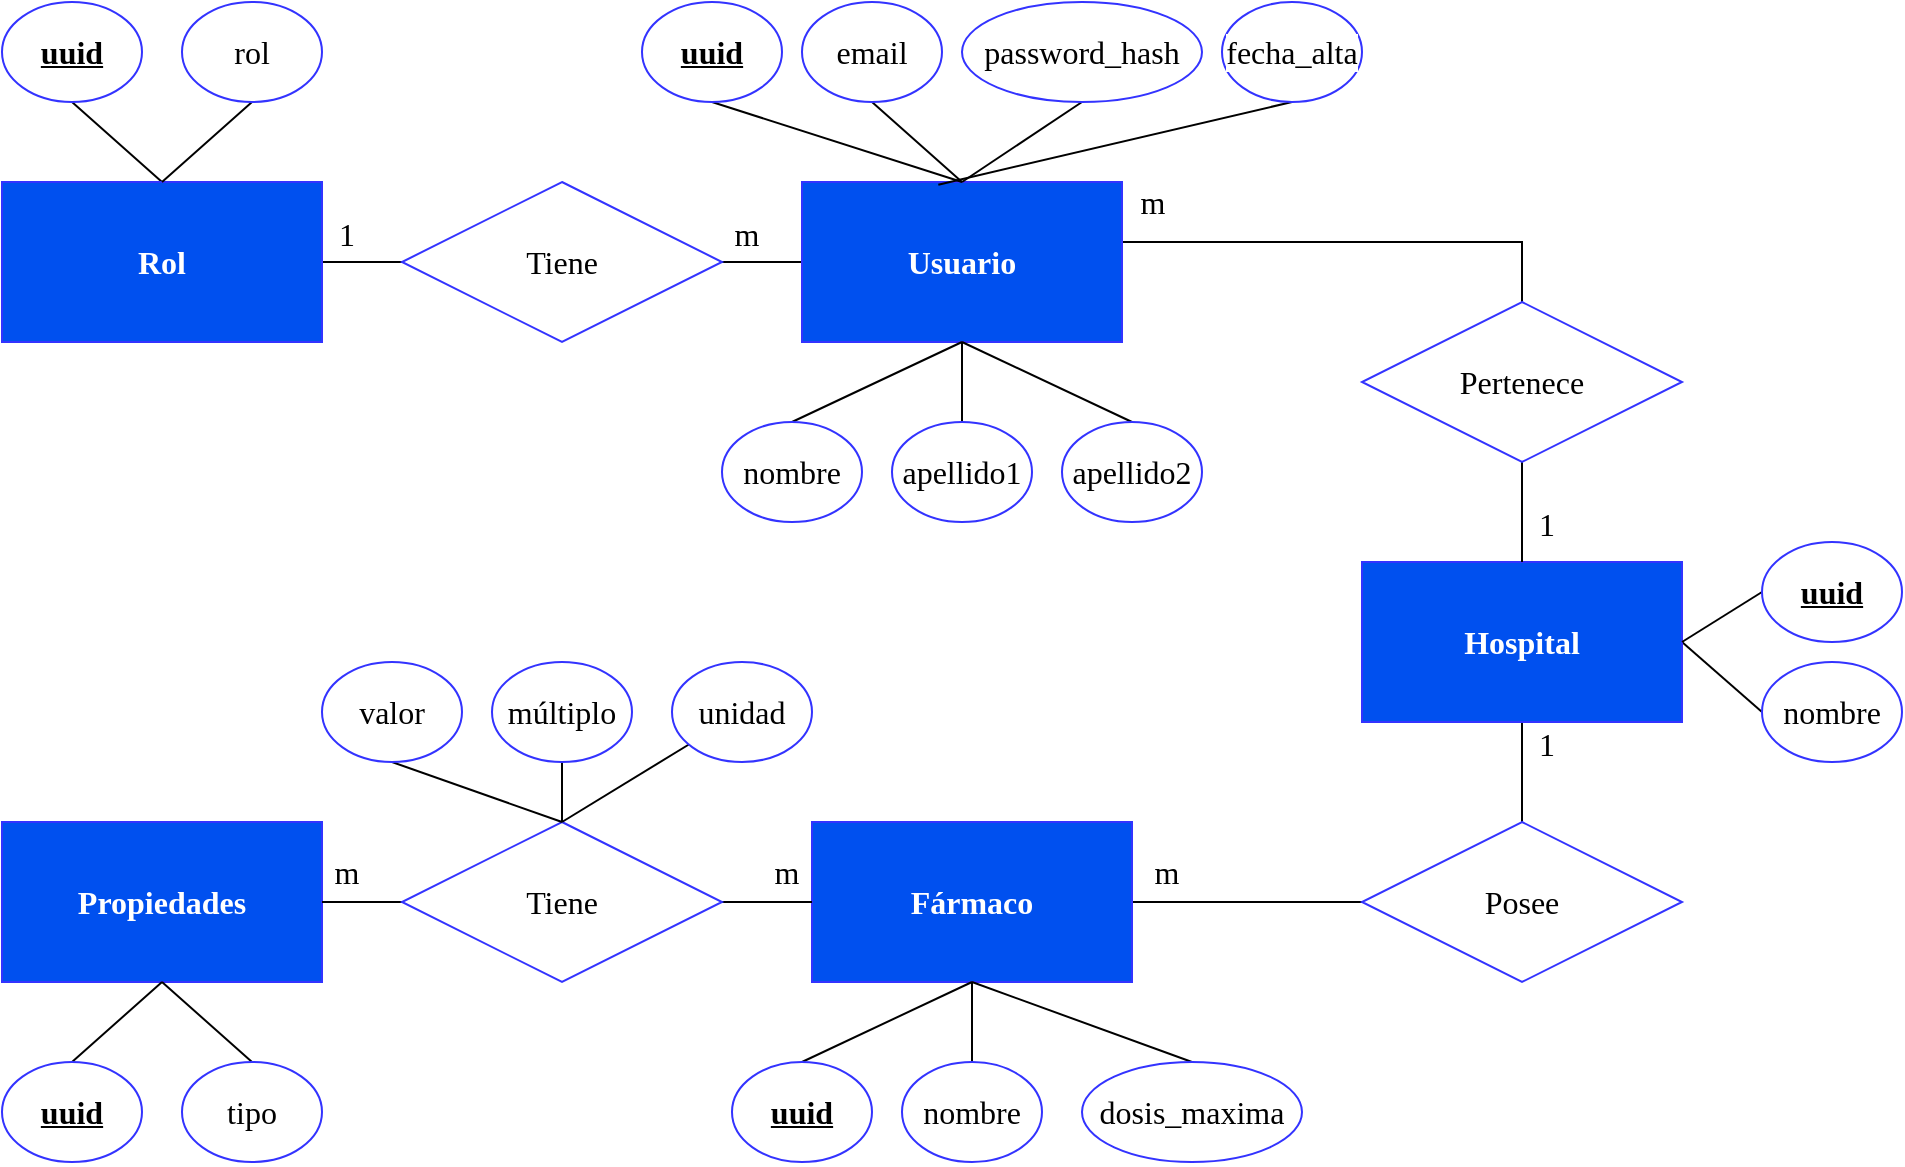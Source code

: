 <mxfile version="18.1.2" type="github">
  <diagram id="oiCxlsJyy77xaSjBRhsr" name="Page-1">
    <mxGraphModel dx="1372" dy="702" grid="1" gridSize="10" guides="1" tooltips="1" connect="1" arrows="1" fold="1" page="1" pageScale="1" pageWidth="1169" pageHeight="827" background="#ffffff" math="0" shadow="0">
      <root>
        <mxCell id="0" />
        <mxCell id="1" parent="0" />
        <mxCell id="qVGGXMiODCfk0jNXhs8Z-45" style="edgeStyle=orthogonalEdgeStyle;rounded=0;orthogonalLoop=1;jettySize=auto;html=1;entryX=0.5;entryY=0;entryDx=0;entryDy=0;fontFamily=PalatinoLinotype;fontSource=http%3A%2F%2Ffonts.cdnfonts.com%2Fcss%2Fpalatino-linotype;fontSize=16;fontColor=#000000;endArrow=none;endFill=0;" parent="1" source="qVGGXMiODCfk0jNXhs8Z-1" target="qVGGXMiODCfk0jNXhs8Z-7" edge="1">
          <mxGeometry relative="1" as="geometry">
            <Array as="points">
              <mxPoint x="800" y="190" />
            </Array>
          </mxGeometry>
        </mxCell>
        <mxCell id="qVGGXMiODCfk0jNXhs8Z-63" value="m" style="edgeLabel;html=1;align=center;verticalAlign=middle;resizable=0;points=[];fontSize=16;fontFamily=PalatinoLinotype;fontColor=#000000;" parent="qVGGXMiODCfk0jNXhs8Z-45" vertex="1" connectable="0">
          <mxGeometry x="-0.809" y="5" relative="1" as="geometry">
            <mxPoint x="-7" y="-15" as="offset" />
          </mxGeometry>
        </mxCell>
        <mxCell id="qVGGXMiODCfk0jNXhs8Z-93" style="edgeStyle=none;rounded=0;orthogonalLoop=1;jettySize=auto;html=1;entryX=1;entryY=0.5;entryDx=0;entryDy=0;fontFamily=PalatinoLinotype;fontSource=http%3A%2F%2Ffonts.cdnfonts.com%2Fcss%2Fpalatino-linotype;fontSize=16;fontColor=#000000;endArrow=none;endFill=0;" parent="1" source="qVGGXMiODCfk0jNXhs8Z-1" target="qVGGXMiODCfk0jNXhs8Z-24" edge="1">
          <mxGeometry relative="1" as="geometry" />
        </mxCell>
        <mxCell id="qVGGXMiODCfk0jNXhs8Z-1" value="&lt;font style=&quot;font-size: 16px;&quot;&gt;Usuario&lt;/font&gt;" style="rounded=0;whiteSpace=wrap;html=1;fontFamily=PalatinoLinotype;fontSource=http%3A%2F%2Ffonts.cdnfonts.com%2Fcss%2Fpalatino-linotype;fontStyle=1;fontSize=16;fillColor=#0050ef;fontColor=#ffffff;strokeColor=#3333FF;" parent="1" vertex="1">
          <mxGeometry x="440" y="160" width="160" height="80" as="geometry" />
        </mxCell>
        <mxCell id="qVGGXMiODCfk0jNXhs8Z-47" style="rounded=0;orthogonalLoop=1;jettySize=auto;html=1;exitX=0.5;exitY=1;exitDx=0;exitDy=0;entryX=0.5;entryY=0;entryDx=0;entryDy=0;fontFamily=PalatinoLinotype;fontSource=http%3A%2F%2Ffonts.cdnfonts.com%2Fcss%2Fpalatino-linotype;fontSize=16;fontColor=#000000;endArrow=none;endFill=0;" parent="1" source="qVGGXMiODCfk0jNXhs8Z-3" target="qVGGXMiODCfk0jNXhs8Z-8" edge="1">
          <mxGeometry relative="1" as="geometry" />
        </mxCell>
        <mxCell id="qVGGXMiODCfk0jNXhs8Z-61" style="edgeStyle=none;rounded=0;orthogonalLoop=1;jettySize=auto;html=1;entryX=0;entryY=0.5;entryDx=0;entryDy=0;fontFamily=PalatinoLinotype;fontSource=http%3A%2F%2Ffonts.cdnfonts.com%2Fcss%2Fpalatino-linotype;fontSize=16;fontColor=#000000;endArrow=none;endFill=0;exitX=1;exitY=0.5;exitDx=0;exitDy=0;" parent="1" source="qVGGXMiODCfk0jNXhs8Z-3" target="qVGGXMiODCfk0jNXhs8Z-26" edge="1">
          <mxGeometry relative="1" as="geometry" />
        </mxCell>
        <mxCell id="qVGGXMiODCfk0jNXhs8Z-3" value="&lt;font style=&quot;font-size: 16px;&quot;&gt;Hospital&lt;/font&gt;" style="rounded=0;whiteSpace=wrap;html=1;fontFamily=PalatinoLinotype;fontSource=http%3A%2F%2Ffonts.cdnfonts.com%2Fcss%2Fpalatino-linotype;fontStyle=1;fontSize=16;fillColor=#0050ef;fontColor=#ffffff;strokeColor=#3333FF;" parent="1" vertex="1">
          <mxGeometry x="720" y="350" width="160" height="80" as="geometry" />
        </mxCell>
        <mxCell id="qVGGXMiODCfk0jNXhs8Z-49" style="edgeStyle=elbowEdgeStyle;rounded=0;orthogonalLoop=1;jettySize=auto;html=1;fontFamily=PalatinoLinotype;fontSource=http%3A%2F%2Ffonts.cdnfonts.com%2Fcss%2Fpalatino-linotype;fontSize=16;fontColor=#000000;endArrow=none;endFill=0;" parent="1" source="qVGGXMiODCfk0jNXhs8Z-4" edge="1">
          <mxGeometry relative="1" as="geometry">
            <mxPoint x="800.0" y="500" as="targetPoint" />
            <Array as="points">
              <mxPoint x="800" y="520" />
            </Array>
          </mxGeometry>
        </mxCell>
        <mxCell id="qVGGXMiODCfk0jNXhs8Z-4" value="&lt;font style=&quot;font-size: 16px;&quot;&gt;Fármaco&lt;/font&gt;" style="rounded=0;whiteSpace=wrap;html=1;fontFamily=PalatinoLinotype;fontSource=http%3A%2F%2Ffonts.cdnfonts.com%2Fcss%2Fpalatino-linotype;fontStyle=1;fontSize=16;fillColor=#0050ef;fontColor=#ffffff;strokeColor=#3333FF;" parent="1" vertex="1">
          <mxGeometry x="445" y="480" width="160" height="80" as="geometry" />
        </mxCell>
        <mxCell id="qVGGXMiODCfk0jNXhs8Z-5" value="&lt;font style=&quot;font-size: 16px;&quot;&gt;Propiedades&lt;/font&gt;" style="rounded=0;whiteSpace=wrap;html=1;fontFamily=PalatinoLinotype;fontSource=http%3A%2F%2Ffonts.cdnfonts.com%2Fcss%2Fpalatino-linotype;fontStyle=1;fontSize=16;fillColor=#0050ef;fontColor=#ffffff;strokeColor=#3333FF;" parent="1" vertex="1">
          <mxGeometry x="40" y="480" width="160" height="80" as="geometry" />
        </mxCell>
        <mxCell id="qVGGXMiODCfk0jNXhs8Z-46" style="edgeStyle=orthogonalEdgeStyle;rounded=0;orthogonalLoop=1;jettySize=auto;html=1;exitX=0.5;exitY=1;exitDx=0;exitDy=0;entryX=0.5;entryY=0;entryDx=0;entryDy=0;fontFamily=PalatinoLinotype;fontSource=http%3A%2F%2Ffonts.cdnfonts.com%2Fcss%2Fpalatino-linotype;fontSize=16;fontColor=#000000;endArrow=none;endFill=0;" parent="1" source="qVGGXMiODCfk0jNXhs8Z-7" target="qVGGXMiODCfk0jNXhs8Z-3" edge="1">
          <mxGeometry relative="1" as="geometry" />
        </mxCell>
        <mxCell id="qVGGXMiODCfk0jNXhs8Z-7" value="Pertenece" style="rhombus;whiteSpace=wrap;html=1;labelBackgroundColor=#FFFFFF;fontFamily=PalatinoLinotype;fontSource=http%3A%2F%2Ffonts.cdnfonts.com%2Fcss%2Fpalatino-linotype;fontSize=16;fontColor=#000000;strokeColor=#3333FF;" parent="1" vertex="1">
          <mxGeometry x="720" y="220" width="160" height="80" as="geometry" />
        </mxCell>
        <mxCell id="qVGGXMiODCfk0jNXhs8Z-8" value="Posee" style="rhombus;whiteSpace=wrap;html=1;labelBackgroundColor=#FFFFFF;fontFamily=PalatinoLinotype;fontSource=http%3A%2F%2Ffonts.cdnfonts.com%2Fcss%2Fpalatino-linotype;fontSize=16;fontColor=#000000;strokeColor=#3333FF;" parent="1" vertex="1">
          <mxGeometry x="720" y="480" width="160" height="80" as="geometry" />
        </mxCell>
        <mxCell id="qVGGXMiODCfk0jNXhs8Z-50" style="edgeStyle=elbowEdgeStyle;rounded=0;orthogonalLoop=1;jettySize=auto;html=1;exitX=1;exitY=0.5;exitDx=0;exitDy=0;fontFamily=PalatinoLinotype;fontSource=http%3A%2F%2Ffonts.cdnfonts.com%2Fcss%2Fpalatino-linotype;fontSize=16;fontColor=#000000;endArrow=none;endFill=0;" parent="1" source="qVGGXMiODCfk0jNXhs8Z-9" target="qVGGXMiODCfk0jNXhs8Z-4" edge="1">
          <mxGeometry relative="1" as="geometry" />
        </mxCell>
        <mxCell id="qVGGXMiODCfk0jNXhs8Z-51" style="edgeStyle=elbowEdgeStyle;rounded=0;orthogonalLoop=1;jettySize=auto;html=1;exitX=0;exitY=0.5;exitDx=0;exitDy=0;entryX=1;entryY=0.5;entryDx=0;entryDy=0;fontFamily=PalatinoLinotype;fontSource=http%3A%2F%2Ffonts.cdnfonts.com%2Fcss%2Fpalatino-linotype;fontSize=16;fontColor=#000000;endArrow=none;endFill=0;" parent="1" source="qVGGXMiODCfk0jNXhs8Z-9" target="qVGGXMiODCfk0jNXhs8Z-5" edge="1">
          <mxGeometry relative="1" as="geometry" />
        </mxCell>
        <mxCell id="qVGGXMiODCfk0jNXhs8Z-9" value="Tiene" style="rhombus;whiteSpace=wrap;html=1;labelBackgroundColor=#FFFFFF;fontFamily=PalatinoLinotype;fontSource=http%3A%2F%2Ffonts.cdnfonts.com%2Fcss%2Fpalatino-linotype;fontSize=16;fontColor=#000000;strokeColor=#3333FF;" parent="1" vertex="1">
          <mxGeometry x="240" y="480" width="160" height="80" as="geometry" />
        </mxCell>
        <mxCell id="qVGGXMiODCfk0jNXhs8Z-65" style="edgeStyle=none;rounded=0;orthogonalLoop=1;jettySize=auto;html=1;exitX=0.5;exitY=0;exitDx=0;exitDy=0;entryX=0.5;entryY=1;entryDx=0;entryDy=0;fontFamily=PalatinoLinotype;fontSource=http%3A%2F%2Ffonts.cdnfonts.com%2Fcss%2Fpalatino-linotype;fontSize=16;fontColor=#000000;endArrow=none;endFill=0;" parent="1" source="qVGGXMiODCfk0jNXhs8Z-11" target="qVGGXMiODCfk0jNXhs8Z-4" edge="1">
          <mxGeometry relative="1" as="geometry" />
        </mxCell>
        <mxCell id="qVGGXMiODCfk0jNXhs8Z-11" value="uuid" style="ellipse;whiteSpace=wrap;html=1;labelBackgroundColor=#FFFFFF;fontFamily=PalatinoLinotype;fontSource=http%3A%2F%2Ffonts.cdnfonts.com%2Fcss%2Fpalatino-linotype;fontSize=16;fontColor=#000000;strokeColor=#3333FF;fontStyle=5" parent="1" vertex="1">
          <mxGeometry x="405" y="600" width="70" height="50" as="geometry" />
        </mxCell>
        <mxCell id="qVGGXMiODCfk0jNXhs8Z-56" style="edgeStyle=none;rounded=0;orthogonalLoop=1;jettySize=auto;html=1;exitX=0.5;exitY=0;exitDx=0;exitDy=0;entryX=0.5;entryY=1;entryDx=0;entryDy=0;fontFamily=PalatinoLinotype;fontSource=http%3A%2F%2Ffonts.cdnfonts.com%2Fcss%2Fpalatino-linotype;fontSize=16;fontColor=#000000;endArrow=none;endFill=0;" parent="1" source="qVGGXMiODCfk0jNXhs8Z-12" target="qVGGXMiODCfk0jNXhs8Z-5" edge="1">
          <mxGeometry relative="1" as="geometry" />
        </mxCell>
        <mxCell id="qVGGXMiODCfk0jNXhs8Z-12" value="uuid" style="ellipse;whiteSpace=wrap;html=1;labelBackgroundColor=#FFFFFF;fontFamily=PalatinoLinotype;fontSource=http%3A%2F%2Ffonts.cdnfonts.com%2Fcss%2Fpalatino-linotype;fontSize=16;fontColor=#000000;strokeColor=#3333FF;fontStyle=5" parent="1" vertex="1">
          <mxGeometry x="40" y="600" width="70" height="50" as="geometry" />
        </mxCell>
        <mxCell id="qVGGXMiODCfk0jNXhs8Z-31" style="edgeStyle=none;rounded=0;orthogonalLoop=1;jettySize=auto;html=1;exitX=0.5;exitY=1;exitDx=0;exitDy=0;entryX=0.5;entryY=0;entryDx=0;entryDy=0;fontFamily=PalatinoLinotype;fontSource=http%3A%2F%2Ffonts.cdnfonts.com%2Fcss%2Fpalatino-linotype;fontSize=16;fontColor=#000000;endArrow=none;endFill=0;" parent="1" source="qVGGXMiODCfk0jNXhs8Z-13" target="qVGGXMiODCfk0jNXhs8Z-1" edge="1">
          <mxGeometry relative="1" as="geometry" />
        </mxCell>
        <mxCell id="qVGGXMiODCfk0jNXhs8Z-13" value="uuid" style="ellipse;whiteSpace=wrap;html=1;labelBackgroundColor=#FFFFFF;fontFamily=PalatinoLinotype;fontSource=http%3A%2F%2Ffonts.cdnfonts.com%2Fcss%2Fpalatino-linotype;fontSize=16;fontColor=#000000;strokeColor=#3333FF;fontStyle=5" parent="1" vertex="1">
          <mxGeometry x="360" y="70" width="70" height="50" as="geometry" />
        </mxCell>
        <mxCell id="qVGGXMiODCfk0jNXhs8Z-62" style="edgeStyle=none;rounded=0;orthogonalLoop=1;jettySize=auto;html=1;exitX=0;exitY=0.5;exitDx=0;exitDy=0;fontFamily=PalatinoLinotype;fontSource=http%3A%2F%2Ffonts.cdnfonts.com%2Fcss%2Fpalatino-linotype;fontSize=16;fontColor=#000000;endArrow=none;endFill=0;entryX=1;entryY=0.5;entryDx=0;entryDy=0;" parent="1" source="qVGGXMiODCfk0jNXhs8Z-14" target="qVGGXMiODCfk0jNXhs8Z-3" edge="1">
          <mxGeometry relative="1" as="geometry">
            <mxPoint x="880" y="360" as="targetPoint" />
          </mxGeometry>
        </mxCell>
        <mxCell id="qVGGXMiODCfk0jNXhs8Z-14" value="uuid" style="ellipse;whiteSpace=wrap;html=1;labelBackgroundColor=#FFFFFF;fontFamily=PalatinoLinotype;fontSource=http%3A%2F%2Ffonts.cdnfonts.com%2Fcss%2Fpalatino-linotype;fontSize=16;fontColor=#000000;strokeColor=#3333FF;fontStyle=5" parent="1" vertex="1">
          <mxGeometry x="920" y="340" width="70" height="50" as="geometry" />
        </mxCell>
        <mxCell id="qVGGXMiODCfk0jNXhs8Z-37" style="edgeStyle=none;rounded=0;orthogonalLoop=1;jettySize=auto;html=1;exitX=0.5;exitY=0;exitDx=0;exitDy=0;fontFamily=PalatinoLinotype;fontSource=http%3A%2F%2Ffonts.cdnfonts.com%2Fcss%2Fpalatino-linotype;fontSize=16;fontColor=#000000;endArrow=none;endFill=0;entryX=0.5;entryY=1;entryDx=0;entryDy=0;" parent="1" source="qVGGXMiODCfk0jNXhs8Z-16" target="qVGGXMiODCfk0jNXhs8Z-1" edge="1">
          <mxGeometry relative="1" as="geometry">
            <mxPoint x="520" y="240" as="targetPoint" />
          </mxGeometry>
        </mxCell>
        <mxCell id="qVGGXMiODCfk0jNXhs8Z-16" value="apellido1" style="ellipse;whiteSpace=wrap;html=1;labelBackgroundColor=#FFFFFF;fontFamily=PalatinoLinotype;fontSource=http%3A%2F%2Ffonts.cdnfonts.com%2Fcss%2Fpalatino-linotype;fontSize=16;fontColor=#000000;strokeColor=#3333FF;fontStyle=0" parent="1" vertex="1">
          <mxGeometry x="485" y="280" width="70" height="50" as="geometry" />
        </mxCell>
        <mxCell id="qVGGXMiODCfk0jNXhs8Z-36" style="edgeStyle=none;rounded=0;orthogonalLoop=1;jettySize=auto;html=1;exitX=0.5;exitY=0;exitDx=0;exitDy=0;entryX=0.5;entryY=1;entryDx=0;entryDy=0;fontFamily=PalatinoLinotype;fontSource=http%3A%2F%2Ffonts.cdnfonts.com%2Fcss%2Fpalatino-linotype;fontSize=16;fontColor=#000000;endArrow=none;endFill=0;" parent="1" source="qVGGXMiODCfk0jNXhs8Z-17" target="qVGGXMiODCfk0jNXhs8Z-1" edge="1">
          <mxGeometry relative="1" as="geometry" />
        </mxCell>
        <mxCell id="qVGGXMiODCfk0jNXhs8Z-17" value="nombre" style="ellipse;whiteSpace=wrap;html=1;labelBackgroundColor=#FFFFFF;fontFamily=PalatinoLinotype;fontSource=http%3A%2F%2Ffonts.cdnfonts.com%2Fcss%2Fpalatino-linotype;fontSize=16;fontColor=#000000;strokeColor=#3333FF;fontStyle=0" parent="1" vertex="1">
          <mxGeometry x="400" y="280" width="70" height="50" as="geometry" />
        </mxCell>
        <mxCell id="qVGGXMiODCfk0jNXhs8Z-32" style="edgeStyle=none;rounded=0;orthogonalLoop=1;jettySize=auto;html=1;exitX=0.5;exitY=1;exitDx=0;exitDy=0;fontFamily=PalatinoLinotype;fontSource=http%3A%2F%2Ffonts.cdnfonts.com%2Fcss%2Fpalatino-linotype;fontSize=16;fontColor=#000000;endArrow=none;endFill=0;" parent="1" source="qVGGXMiODCfk0jNXhs8Z-19" edge="1">
          <mxGeometry relative="1" as="geometry">
            <mxPoint x="520" y="160" as="targetPoint" />
          </mxGeometry>
        </mxCell>
        <mxCell id="qVGGXMiODCfk0jNXhs8Z-19" value="email" style="ellipse;whiteSpace=wrap;html=1;labelBackgroundColor=#FFFFFF;fontFamily=PalatinoLinotype;fontSource=http%3A%2F%2Ffonts.cdnfonts.com%2Fcss%2Fpalatino-linotype;fontSize=16;fontColor=#000000;strokeColor=#3333FF;fontStyle=0" parent="1" vertex="1">
          <mxGeometry x="440" y="70" width="70" height="50" as="geometry" />
        </mxCell>
        <mxCell id="qVGGXMiODCfk0jNXhs8Z-33" style="edgeStyle=none;rounded=0;orthogonalLoop=1;jettySize=auto;html=1;exitX=0.5;exitY=1;exitDx=0;exitDy=0;fontFamily=PalatinoLinotype;fontSource=http%3A%2F%2Ffonts.cdnfonts.com%2Fcss%2Fpalatino-linotype;fontSize=16;fontColor=#000000;endArrow=none;endFill=0;" parent="1" source="qVGGXMiODCfk0jNXhs8Z-20" edge="1">
          <mxGeometry relative="1" as="geometry">
            <mxPoint x="520" y="160" as="targetPoint" />
          </mxGeometry>
        </mxCell>
        <mxCell id="qVGGXMiODCfk0jNXhs8Z-20" value="password_hash" style="ellipse;whiteSpace=wrap;html=1;labelBackgroundColor=#FFFFFF;fontFamily=PalatinoLinotype;fontSource=http%3A%2F%2Ffonts.cdnfonts.com%2Fcss%2Fpalatino-linotype;fontSize=16;fontColor=#000000;strokeColor=#3333FF;fontStyle=0" parent="1" vertex="1">
          <mxGeometry x="520" y="70" width="120" height="50" as="geometry" />
        </mxCell>
        <mxCell id="qVGGXMiODCfk0jNXhs8Z-29" style="rounded=0;orthogonalLoop=1;jettySize=auto;html=1;exitX=0.5;exitY=1;exitDx=0;exitDy=0;fontFamily=PalatinoLinotype;fontSource=http%3A%2F%2Ffonts.cdnfonts.com%2Fcss%2Fpalatino-linotype;fontSize=16;fontColor=#000000;endArrow=none;endFill=0;entryX=0.5;entryY=0;entryDx=0;entryDy=0;" parent="1" source="qVGGXMiODCfk0jNXhs8Z-21" target="qVGGXMiODCfk0jNXhs8Z-22" edge="1">
          <mxGeometry relative="1" as="geometry" />
        </mxCell>
        <mxCell id="qVGGXMiODCfk0jNXhs8Z-21" value="&lt;b&gt;&lt;u&gt;uuid&lt;/u&gt;&lt;/b&gt;" style="ellipse;whiteSpace=wrap;html=1;labelBackgroundColor=#FFFFFF;fontFamily=PalatinoLinotype;fontSource=http%3A%2F%2Ffonts.cdnfonts.com%2Fcss%2Fpalatino-linotype;fontSize=16;fontColor=#000000;strokeColor=#3333FF;fontStyle=0" parent="1" vertex="1">
          <mxGeometry x="40" y="70" width="70" height="50" as="geometry" />
        </mxCell>
        <mxCell id="qVGGXMiODCfk0jNXhs8Z-43" style="edgeStyle=none;rounded=0;orthogonalLoop=1;jettySize=auto;html=1;fontFamily=PalatinoLinotype;fontSource=http%3A%2F%2Ffonts.cdnfonts.com%2Fcss%2Fpalatino-linotype;fontSize=16;fontColor=#000000;endArrow=none;endFill=0;entryX=0;entryY=0.5;entryDx=0;entryDy=0;" parent="1" source="qVGGXMiODCfk0jNXhs8Z-22" target="qVGGXMiODCfk0jNXhs8Z-24" edge="1">
          <mxGeometry relative="1" as="geometry">
            <mxPoint x="230.0" y="200" as="targetPoint" />
          </mxGeometry>
        </mxCell>
        <mxCell id="qVGGXMiODCfk0jNXhs8Z-22" value="&lt;font style=&quot;font-size: 16px;&quot;&gt;Rol&lt;/font&gt;" style="rounded=0;whiteSpace=wrap;html=1;fontFamily=PalatinoLinotype;fontSource=http%3A%2F%2Ffonts.cdnfonts.com%2Fcss%2Fpalatino-linotype;fontStyle=1;fontSize=16;fillColor=#0050ef;fontColor=#ffffff;strokeColor=#3333FF;" parent="1" vertex="1">
          <mxGeometry x="40" y="160" width="160" height="80" as="geometry" />
        </mxCell>
        <mxCell id="qVGGXMiODCfk0jNXhs8Z-30" style="edgeStyle=none;rounded=0;orthogonalLoop=1;jettySize=auto;html=1;exitX=0.5;exitY=1;exitDx=0;exitDy=0;entryX=0.5;entryY=0;entryDx=0;entryDy=0;fontFamily=PalatinoLinotype;fontSource=http%3A%2F%2Ffonts.cdnfonts.com%2Fcss%2Fpalatino-linotype;fontSize=16;fontColor=#000000;endArrow=none;endFill=0;" parent="1" source="qVGGXMiODCfk0jNXhs8Z-23" target="qVGGXMiODCfk0jNXhs8Z-22" edge="1">
          <mxGeometry relative="1" as="geometry" />
        </mxCell>
        <mxCell id="qVGGXMiODCfk0jNXhs8Z-23" value="rol" style="ellipse;whiteSpace=wrap;html=1;labelBackgroundColor=#FFFFFF;fontFamily=PalatinoLinotype;fontSource=http%3A%2F%2Ffonts.cdnfonts.com%2Fcss%2Fpalatino-linotype;fontSize=16;fontColor=#000000;strokeColor=#3333FF;fontStyle=0" parent="1" vertex="1">
          <mxGeometry x="130" y="70" width="70" height="50" as="geometry" />
        </mxCell>
        <mxCell id="qVGGXMiODCfk0jNXhs8Z-24" value="Tiene" style="rhombus;whiteSpace=wrap;html=1;labelBackgroundColor=#FFFFFF;fontFamily=PalatinoLinotype;fontSource=http%3A%2F%2Ffonts.cdnfonts.com%2Fcss%2Fpalatino-linotype;fontSize=16;fontColor=#000000;strokeColor=#3333FF;" parent="1" vertex="1">
          <mxGeometry x="240" y="160" width="160" height="80" as="geometry" />
        </mxCell>
        <mxCell id="qVGGXMiODCfk0jNXhs8Z-26" value="nombre" style="ellipse;whiteSpace=wrap;html=1;labelBackgroundColor=#FFFFFF;fontFamily=PalatinoLinotype;fontSource=http%3A%2F%2Ffonts.cdnfonts.com%2Fcss%2Fpalatino-linotype;fontSize=16;fontColor=#000000;strokeColor=#3333FF;fontStyle=0" parent="1" vertex="1">
          <mxGeometry x="920" y="400" width="70" height="50" as="geometry" />
        </mxCell>
        <mxCell id="qVGGXMiODCfk0jNXhs8Z-52" style="rounded=0;orthogonalLoop=1;jettySize=auto;html=1;exitX=0.5;exitY=1;exitDx=0;exitDy=0;entryX=0.5;entryY=0;entryDx=0;entryDy=0;fontFamily=PalatinoLinotype;fontSource=http%3A%2F%2Ffonts.cdnfonts.com%2Fcss%2Fpalatino-linotype;fontSize=16;fontColor=#000000;endArrow=none;endFill=0;" parent="1" source="qVGGXMiODCfk0jNXhs8Z-27" target="qVGGXMiODCfk0jNXhs8Z-9" edge="1">
          <mxGeometry relative="1" as="geometry" />
        </mxCell>
        <mxCell id="qVGGXMiODCfk0jNXhs8Z-27" value="valor" style="ellipse;whiteSpace=wrap;html=1;labelBackgroundColor=#FFFFFF;fontFamily=PalatinoLinotype;fontSource=http%3A%2F%2Ffonts.cdnfonts.com%2Fcss%2Fpalatino-linotype;fontSize=16;fontColor=#000000;strokeColor=#3333FF;fontStyle=0" parent="1" vertex="1">
          <mxGeometry x="200" y="400" width="70" height="50" as="geometry" />
        </mxCell>
        <mxCell id="qVGGXMiODCfk0jNXhs8Z-53" style="edgeStyle=none;rounded=0;orthogonalLoop=1;jettySize=auto;html=1;exitX=0.5;exitY=1;exitDx=0;exitDy=0;fontFamily=PalatinoLinotype;fontSource=http%3A%2F%2Ffonts.cdnfonts.com%2Fcss%2Fpalatino-linotype;fontSize=16;fontColor=#000000;endArrow=none;endFill=0;entryX=0.5;entryY=0;entryDx=0;entryDy=0;" parent="1" source="qVGGXMiODCfk0jNXhs8Z-28" target="qVGGXMiODCfk0jNXhs8Z-9" edge="1">
          <mxGeometry relative="1" as="geometry">
            <mxPoint x="280.0" y="480" as="targetPoint" />
          </mxGeometry>
        </mxCell>
        <mxCell id="qVGGXMiODCfk0jNXhs8Z-28" value="múltiplo" style="ellipse;whiteSpace=wrap;html=1;labelBackgroundColor=#FFFFFF;fontFamily=PalatinoLinotype;fontSource=http%3A%2F%2Ffonts.cdnfonts.com%2Fcss%2Fpalatino-linotype;fontSize=16;fontColor=#000000;strokeColor=#3333FF;fontStyle=0" parent="1" vertex="1">
          <mxGeometry x="285" y="400" width="70" height="50" as="geometry" />
        </mxCell>
        <mxCell id="qVGGXMiODCfk0jNXhs8Z-66" style="edgeStyle=none;rounded=0;orthogonalLoop=1;jettySize=auto;html=1;exitX=0.5;exitY=0;exitDx=0;exitDy=0;fontFamily=PalatinoLinotype;fontSource=http%3A%2F%2Ffonts.cdnfonts.com%2Fcss%2Fpalatino-linotype;fontSize=16;fontColor=#000000;endArrow=none;endFill=0;entryX=0.5;entryY=1;entryDx=0;entryDy=0;" parent="1" source="qVGGXMiODCfk0jNXhs8Z-41" target="qVGGXMiODCfk0jNXhs8Z-4" edge="1">
          <mxGeometry relative="1" as="geometry">
            <mxPoint x="520.529" y="570" as="targetPoint" />
          </mxGeometry>
        </mxCell>
        <mxCell id="qVGGXMiODCfk0jNXhs8Z-41" value="&lt;span style=&quot;font-weight: normal;&quot;&gt;nombre&lt;/span&gt;" style="ellipse;whiteSpace=wrap;html=1;labelBackgroundColor=#FFFFFF;fontFamily=PalatinoLinotype;fontSource=http%3A%2F%2Ffonts.cdnfonts.com%2Fcss%2Fpalatino-linotype;fontSize=16;fontColor=#000000;strokeColor=#3333FF;fontStyle=1" parent="1" vertex="1">
          <mxGeometry x="490" y="600" width="70" height="50" as="geometry" />
        </mxCell>
        <mxCell id="qVGGXMiODCfk0jNXhs8Z-68" style="edgeStyle=none;rounded=0;orthogonalLoop=1;jettySize=auto;html=1;exitX=0.5;exitY=0;exitDx=0;exitDy=0;entryX=0.5;entryY=1;entryDx=0;entryDy=0;fontFamily=PalatinoLinotype;fontSource=http%3A%2F%2Ffonts.cdnfonts.com%2Fcss%2Fpalatino-linotype;fontSize=16;fontColor=#000000;endArrow=none;endFill=0;" parent="1" source="qVGGXMiODCfk0jNXhs8Z-42" target="qVGGXMiODCfk0jNXhs8Z-4" edge="1">
          <mxGeometry relative="1" as="geometry" />
        </mxCell>
        <mxCell id="qVGGXMiODCfk0jNXhs8Z-42" value="&lt;span style=&quot;font-weight: 400;&quot;&gt;dosis_maxima&lt;/span&gt;" style="ellipse;whiteSpace=wrap;html=1;labelBackgroundColor=#FFFFFF;fontFamily=PalatinoLinotype;fontSource=http%3A%2F%2Ffonts.cdnfonts.com%2Fcss%2Fpalatino-linotype;fontSize=16;fontColor=#000000;strokeColor=#3333FF;fontStyle=1" parent="1" vertex="1">
          <mxGeometry x="580" y="600" width="110" height="50" as="geometry" />
        </mxCell>
        <mxCell id="qVGGXMiODCfk0jNXhs8Z-60" style="edgeStyle=none;rounded=0;orthogonalLoop=1;jettySize=auto;html=1;exitX=0.5;exitY=0;exitDx=0;exitDy=0;entryX=0.5;entryY=1;entryDx=0;entryDy=0;fontFamily=PalatinoLinotype;fontSource=http%3A%2F%2Ffonts.cdnfonts.com%2Fcss%2Fpalatino-linotype;fontSize=16;fontColor=#000000;endArrow=none;endFill=0;" parent="1" source="qVGGXMiODCfk0jNXhs8Z-54" target="qVGGXMiODCfk0jNXhs8Z-5" edge="1">
          <mxGeometry relative="1" as="geometry" />
        </mxCell>
        <mxCell id="qVGGXMiODCfk0jNXhs8Z-54" value="tipo" style="ellipse;whiteSpace=wrap;html=1;labelBackgroundColor=#FFFFFF;fontFamily=PalatinoLinotype;fontSource=http%3A%2F%2Ffonts.cdnfonts.com%2Fcss%2Fpalatino-linotype;fontSize=16;fontColor=#000000;strokeColor=#3333FF;fontStyle=0" parent="1" vertex="1">
          <mxGeometry x="130" y="600" width="70" height="50" as="geometry" />
        </mxCell>
        <mxCell id="oGiOnGWxvCFAsUMXYgc5-1" style="rounded=0;orthogonalLoop=1;jettySize=auto;html=1;entryX=0.5;entryY=0;entryDx=0;entryDy=0;endArrow=none;endFill=0;" edge="1" parent="1" source="qVGGXMiODCfk0jNXhs8Z-55" target="qVGGXMiODCfk0jNXhs8Z-9">
          <mxGeometry relative="1" as="geometry" />
        </mxCell>
        <mxCell id="qVGGXMiODCfk0jNXhs8Z-55" value="unidad" style="ellipse;whiteSpace=wrap;html=1;labelBackgroundColor=#FFFFFF;fontFamily=PalatinoLinotype;fontSource=http%3A%2F%2Ffonts.cdnfonts.com%2Fcss%2Fpalatino-linotype;fontSize=16;fontColor=#000000;strokeColor=#3333FF;fontStyle=0" parent="1" vertex="1">
          <mxGeometry x="375" y="400" width="70" height="50" as="geometry" />
        </mxCell>
        <mxCell id="qVGGXMiODCfk0jNXhs8Z-64" style="edgeStyle=none;rounded=0;orthogonalLoop=1;jettySize=auto;html=1;exitX=0.5;exitY=0;exitDx=0;exitDy=0;fontFamily=PalatinoLinotype;fontSource=http%3A%2F%2Ffonts.cdnfonts.com%2Fcss%2Fpalatino-linotype;fontSize=16;fontColor=#000000;endArrow=none;endFill=0;" parent="1" source="qVGGXMiODCfk0jNXhs8Z-42" target="qVGGXMiODCfk0jNXhs8Z-42" edge="1">
          <mxGeometry relative="1" as="geometry" />
        </mxCell>
        <mxCell id="qVGGXMiODCfk0jNXhs8Z-69" style="edgeStyle=none;rounded=0;orthogonalLoop=1;jettySize=auto;html=1;exitX=0.5;exitY=1;exitDx=0;exitDy=0;fontFamily=PalatinoLinotype;fontSource=http%3A%2F%2Ffonts.cdnfonts.com%2Fcss%2Fpalatino-linotype;fontSize=16;fontColor=#000000;endArrow=none;endFill=0;" parent="1" source="qVGGXMiODCfk0jNXhs8Z-42" target="qVGGXMiODCfk0jNXhs8Z-42" edge="1">
          <mxGeometry relative="1" as="geometry" />
        </mxCell>
        <mxCell id="qVGGXMiODCfk0jNXhs8Z-79" value="1" style="edgeLabel;html=1;align=center;verticalAlign=middle;resizable=0;points=[];fontSize=16;fontFamily=PalatinoLinotype;fontColor=#000000;" parent="1" vertex="1" connectable="0">
          <mxGeometry x="730.003" y="240" as="geometry">
            <mxPoint x="82" y="91" as="offset" />
          </mxGeometry>
        </mxCell>
        <mxCell id="qVGGXMiODCfk0jNXhs8Z-81" value="1" style="edgeLabel;html=1;align=center;verticalAlign=middle;resizable=0;points=[];fontSize=16;fontFamily=PalatinoLinotype;fontColor=#000000;" parent="1" vertex="1" connectable="0">
          <mxGeometry x="730.003" y="350" as="geometry">
            <mxPoint x="82" y="91" as="offset" />
          </mxGeometry>
        </mxCell>
        <mxCell id="qVGGXMiODCfk0jNXhs8Z-82" value="m" style="edgeLabel;html=1;align=center;verticalAlign=middle;resizable=0;points=[];fontSize=16;fontFamily=PalatinoLinotype;fontColor=#000000;" parent="1" vertex="1" connectable="0">
          <mxGeometry x="540.003" y="414" as="geometry">
            <mxPoint x="82" y="91" as="offset" />
          </mxGeometry>
        </mxCell>
        <mxCell id="qVGGXMiODCfk0jNXhs8Z-83" value="m" style="edgeLabel;html=1;align=center;verticalAlign=middle;resizable=0;points=[];fontSize=16;fontFamily=PalatinoLinotype;fontColor=#000000;" parent="1" vertex="1" connectable="0">
          <mxGeometry x="350.003" y="414" as="geometry">
            <mxPoint x="82" y="91" as="offset" />
          </mxGeometry>
        </mxCell>
        <mxCell id="qVGGXMiODCfk0jNXhs8Z-84" value="m" style="edgeLabel;html=1;align=center;verticalAlign=middle;resizable=0;points=[];fontSize=16;fontFamily=PalatinoLinotype;fontColor=#000000;" parent="1" vertex="1" connectable="0">
          <mxGeometry x="130.003" y="414" as="geometry">
            <mxPoint x="82" y="91" as="offset" />
          </mxGeometry>
        </mxCell>
        <mxCell id="qVGGXMiODCfk0jNXhs8Z-85" value="1" style="edgeLabel;html=1;align=center;verticalAlign=middle;resizable=0;points=[];fontSize=16;fontFamily=PalatinoLinotype;fontColor=#000000;" parent="1" vertex="1" connectable="0">
          <mxGeometry x="130.003" y="95" as="geometry">
            <mxPoint x="82" y="91" as="offset" />
          </mxGeometry>
        </mxCell>
        <mxCell id="qVGGXMiODCfk0jNXhs8Z-94" value="m" style="edgeLabel;html=1;align=center;verticalAlign=middle;resizable=0;points=[];fontSize=16;fontFamily=PalatinoLinotype;fontColor=#000000;" parent="1" vertex="1" connectable="0">
          <mxGeometry x="330.003" y="95" as="geometry">
            <mxPoint x="82" y="91" as="offset" />
          </mxGeometry>
        </mxCell>
        <mxCell id="qVGGXMiODCfk0jNXhs8Z-98" style="edgeStyle=none;rounded=0;orthogonalLoop=1;jettySize=auto;html=1;exitX=0.5;exitY=0;exitDx=0;exitDy=0;entryX=0.5;entryY=1;entryDx=0;entryDy=0;fontFamily=PalatinoLinotype;fontSource=http%3A%2F%2Ffonts.cdnfonts.com%2Fcss%2Fpalatino-linotype;fontSize=16;fontColor=#000000;endArrow=none;endFill=0;" parent="1" source="qVGGXMiODCfk0jNXhs8Z-95" target="qVGGXMiODCfk0jNXhs8Z-1" edge="1">
          <mxGeometry relative="1" as="geometry" />
        </mxCell>
        <mxCell id="qVGGXMiODCfk0jNXhs8Z-95" value="apellido2" style="ellipse;whiteSpace=wrap;html=1;labelBackgroundColor=#FFFFFF;fontFamily=PalatinoLinotype;fontSource=http%3A%2F%2Ffonts.cdnfonts.com%2Fcss%2Fpalatino-linotype;fontSize=16;fontColor=#000000;strokeColor=#3333FF;fontStyle=0" parent="1" vertex="1">
          <mxGeometry x="570" y="280" width="70" height="50" as="geometry" />
        </mxCell>
        <mxCell id="qVGGXMiODCfk0jNXhs8Z-97" style="edgeStyle=none;rounded=0;orthogonalLoop=1;jettySize=auto;html=1;exitX=1;exitY=0.5;exitDx=0;exitDy=0;fontFamily=PalatinoLinotype;fontSource=http%3A%2F%2Ffonts.cdnfonts.com%2Fcss%2Fpalatino-linotype;fontSize=16;fontColor=#000000;endArrow=none;endFill=0;" parent="1" source="qVGGXMiODCfk0jNXhs8Z-16" target="qVGGXMiODCfk0jNXhs8Z-16" edge="1">
          <mxGeometry relative="1" as="geometry" />
        </mxCell>
        <mxCell id="qVGGXMiODCfk0jNXhs8Z-101" style="edgeStyle=none;rounded=0;orthogonalLoop=1;jettySize=auto;html=1;exitX=0.5;exitY=1;exitDx=0;exitDy=0;entryX=0.426;entryY=0.017;entryDx=0;entryDy=0;entryPerimeter=0;fontFamily=PalatinoLinotype;fontSource=http%3A%2F%2Ffonts.cdnfonts.com%2Fcss%2Fpalatino-linotype;fontSize=16;fontColor=#000000;endArrow=none;endFill=0;" parent="1" source="qVGGXMiODCfk0jNXhs8Z-100" target="qVGGXMiODCfk0jNXhs8Z-1" edge="1">
          <mxGeometry relative="1" as="geometry" />
        </mxCell>
        <mxCell id="qVGGXMiODCfk0jNXhs8Z-100" value="fecha_alta" style="ellipse;whiteSpace=wrap;html=1;labelBackgroundColor=#FFFFFF;fontFamily=PalatinoLinotype;fontSource=http%3A%2F%2Ffonts.cdnfonts.com%2Fcss%2Fpalatino-linotype;fontSize=16;fontColor=#000000;strokeColor=#3333FF;fontStyle=0" parent="1" vertex="1">
          <mxGeometry x="650" y="70" width="70" height="50" as="geometry" />
        </mxCell>
      </root>
    </mxGraphModel>
  </diagram>
</mxfile>

